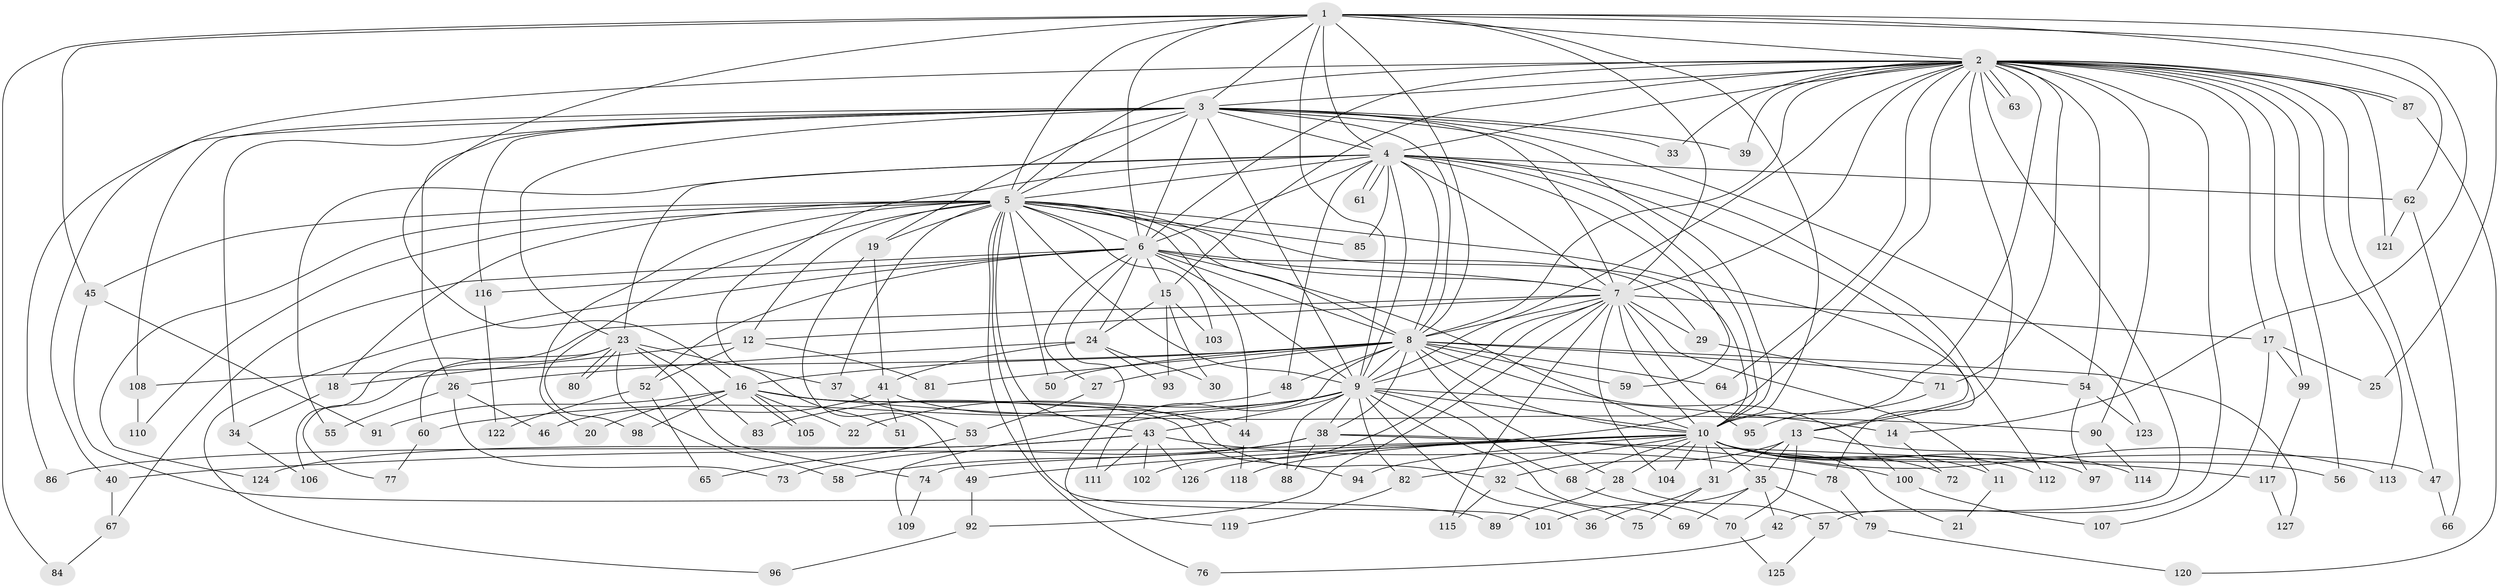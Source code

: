 // coarse degree distribution, {28: 0.024390243902439025, 19: 0.024390243902439025, 13: 0.07317073170731707, 9: 0.024390243902439025, 15: 0.024390243902439025, 16: 0.024390243902439025, 2: 0.04878048780487805, 6: 0.0975609756097561, 5: 0.12195121951219512, 8: 0.024390243902439025, 7: 0.024390243902439025, 3: 0.12195121951219512, 4: 0.2682926829268293, 1: 0.07317073170731707, 10: 0.024390243902439025}
// Generated by graph-tools (version 1.1) at 2025/49/03/04/25 22:49:57]
// undirected, 127 vertices, 279 edges
graph export_dot {
  node [color=gray90,style=filled];
  1;
  2;
  3;
  4;
  5;
  6;
  7;
  8;
  9;
  10;
  11;
  12;
  13;
  14;
  15;
  16;
  17;
  18;
  19;
  20;
  21;
  22;
  23;
  24;
  25;
  26;
  27;
  28;
  29;
  30;
  31;
  32;
  33;
  34;
  35;
  36;
  37;
  38;
  39;
  40;
  41;
  42;
  43;
  44;
  45;
  46;
  47;
  48;
  49;
  50;
  51;
  52;
  53;
  54;
  55;
  56;
  57;
  58;
  59;
  60;
  61;
  62;
  63;
  64;
  65;
  66;
  67;
  68;
  69;
  70;
  71;
  72;
  73;
  74;
  75;
  76;
  77;
  78;
  79;
  80;
  81;
  82;
  83;
  84;
  85;
  86;
  87;
  88;
  89;
  90;
  91;
  92;
  93;
  94;
  95;
  96;
  97;
  98;
  99;
  100;
  101;
  102;
  103;
  104;
  105;
  106;
  107;
  108;
  109;
  110;
  111;
  112;
  113;
  114;
  115;
  116;
  117;
  118;
  119;
  120;
  121;
  122;
  123;
  124;
  125;
  126;
  127;
  1 -- 2;
  1 -- 3;
  1 -- 4;
  1 -- 5;
  1 -- 6;
  1 -- 7;
  1 -- 8;
  1 -- 9;
  1 -- 10;
  1 -- 14;
  1 -- 16;
  1 -- 25;
  1 -- 45;
  1 -- 62;
  1 -- 84;
  2 -- 3;
  2 -- 4;
  2 -- 5;
  2 -- 6;
  2 -- 7;
  2 -- 8;
  2 -- 9;
  2 -- 10;
  2 -- 13;
  2 -- 15;
  2 -- 17;
  2 -- 33;
  2 -- 39;
  2 -- 40;
  2 -- 42;
  2 -- 47;
  2 -- 54;
  2 -- 56;
  2 -- 57;
  2 -- 63;
  2 -- 63;
  2 -- 64;
  2 -- 71;
  2 -- 87;
  2 -- 87;
  2 -- 90;
  2 -- 99;
  2 -- 113;
  2 -- 118;
  2 -- 121;
  3 -- 4;
  3 -- 5;
  3 -- 6;
  3 -- 7;
  3 -- 8;
  3 -- 9;
  3 -- 10;
  3 -- 19;
  3 -- 23;
  3 -- 26;
  3 -- 33;
  3 -- 34;
  3 -- 39;
  3 -- 86;
  3 -- 108;
  3 -- 116;
  3 -- 123;
  4 -- 5;
  4 -- 6;
  4 -- 7;
  4 -- 8;
  4 -- 9;
  4 -- 10;
  4 -- 13;
  4 -- 23;
  4 -- 48;
  4 -- 51;
  4 -- 55;
  4 -- 59;
  4 -- 61;
  4 -- 61;
  4 -- 62;
  4 -- 85;
  4 -- 112;
  5 -- 6;
  5 -- 7;
  5 -- 8;
  5 -- 9;
  5 -- 10;
  5 -- 12;
  5 -- 18;
  5 -- 19;
  5 -- 20;
  5 -- 37;
  5 -- 43;
  5 -- 44;
  5 -- 45;
  5 -- 50;
  5 -- 76;
  5 -- 78;
  5 -- 85;
  5 -- 98;
  5 -- 101;
  5 -- 103;
  5 -- 110;
  5 -- 124;
  6 -- 7;
  6 -- 8;
  6 -- 9;
  6 -- 10;
  6 -- 15;
  6 -- 24;
  6 -- 27;
  6 -- 29;
  6 -- 52;
  6 -- 67;
  6 -- 96;
  6 -- 116;
  6 -- 119;
  7 -- 8;
  7 -- 9;
  7 -- 10;
  7 -- 11;
  7 -- 12;
  7 -- 17;
  7 -- 29;
  7 -- 92;
  7 -- 95;
  7 -- 102;
  7 -- 104;
  7 -- 106;
  7 -- 115;
  8 -- 9;
  8 -- 10;
  8 -- 16;
  8 -- 27;
  8 -- 28;
  8 -- 38;
  8 -- 48;
  8 -- 50;
  8 -- 54;
  8 -- 59;
  8 -- 64;
  8 -- 81;
  8 -- 100;
  8 -- 108;
  8 -- 111;
  8 -- 127;
  9 -- 10;
  9 -- 14;
  9 -- 22;
  9 -- 36;
  9 -- 38;
  9 -- 43;
  9 -- 60;
  9 -- 68;
  9 -- 69;
  9 -- 82;
  9 -- 88;
  9 -- 109;
  10 -- 11;
  10 -- 21;
  10 -- 28;
  10 -- 31;
  10 -- 35;
  10 -- 40;
  10 -- 47;
  10 -- 49;
  10 -- 56;
  10 -- 68;
  10 -- 72;
  10 -- 74;
  10 -- 82;
  10 -- 94;
  10 -- 97;
  10 -- 104;
  10 -- 112;
  10 -- 113;
  10 -- 126;
  11 -- 21;
  12 -- 18;
  12 -- 52;
  12 -- 81;
  13 -- 31;
  13 -- 32;
  13 -- 35;
  13 -- 70;
  13 -- 114;
  14 -- 72;
  15 -- 24;
  15 -- 30;
  15 -- 93;
  15 -- 103;
  16 -- 20;
  16 -- 22;
  16 -- 32;
  16 -- 90;
  16 -- 91;
  16 -- 94;
  16 -- 98;
  16 -- 105;
  16 -- 105;
  17 -- 25;
  17 -- 99;
  17 -- 107;
  18 -- 34;
  19 -- 41;
  19 -- 49;
  23 -- 37;
  23 -- 58;
  23 -- 60;
  23 -- 74;
  23 -- 77;
  23 -- 80;
  23 -- 80;
  23 -- 83;
  24 -- 26;
  24 -- 30;
  24 -- 41;
  24 -- 93;
  26 -- 46;
  26 -- 55;
  26 -- 73;
  27 -- 53;
  28 -- 57;
  28 -- 89;
  29 -- 71;
  31 -- 36;
  31 -- 75;
  32 -- 75;
  32 -- 115;
  34 -- 106;
  35 -- 42;
  35 -- 69;
  35 -- 79;
  35 -- 101;
  37 -- 53;
  38 -- 58;
  38 -- 73;
  38 -- 88;
  38 -- 100;
  38 -- 117;
  40 -- 67;
  41 -- 44;
  41 -- 46;
  41 -- 51;
  42 -- 76;
  43 -- 78;
  43 -- 86;
  43 -- 102;
  43 -- 111;
  43 -- 124;
  43 -- 126;
  44 -- 118;
  45 -- 89;
  45 -- 91;
  47 -- 66;
  48 -- 83;
  49 -- 92;
  52 -- 65;
  52 -- 122;
  53 -- 65;
  54 -- 97;
  54 -- 123;
  57 -- 125;
  60 -- 77;
  62 -- 66;
  62 -- 121;
  67 -- 84;
  68 -- 70;
  70 -- 125;
  71 -- 95;
  74 -- 109;
  78 -- 79;
  79 -- 120;
  82 -- 119;
  87 -- 120;
  90 -- 114;
  92 -- 96;
  99 -- 117;
  100 -- 107;
  108 -- 110;
  116 -- 122;
  117 -- 127;
}
